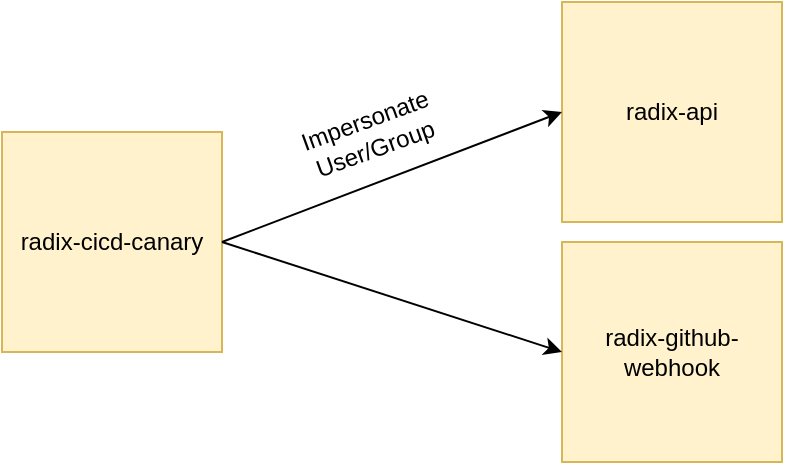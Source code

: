 <mxfile version="10.6.0" type="device"><diagram id="mH4uMJoc4J3bO-G062cF" name="Page-1"><mxGraphModel dx="2918" dy="1107" grid="1" gridSize="10" guides="1" tooltips="1" connect="1" arrows="1" fold="1" page="1" pageScale="1" pageWidth="850" pageHeight="1100" math="0" shadow="0"><root><mxCell id="0"/><mxCell id="1" parent="0"/><mxCell id="y_nDEGp4ZaIP9R1a8Xon-1" value="radix-cicd-canary" style="whiteSpace=wrap;html=1;aspect=fixed;fillColor=#fff2cc;strokeColor=#d6b656;" vertex="1" parent="1"><mxGeometry x="180" y="125" width="110" height="110" as="geometry"/></mxCell><mxCell id="y_nDEGp4ZaIP9R1a8Xon-3" value="radix-api" style="whiteSpace=wrap;html=1;aspect=fixed;fillColor=#fff2cc;strokeColor=#d6b656;" vertex="1" parent="1"><mxGeometry x="460" y="60" width="110" height="110" as="geometry"/></mxCell><mxCell id="y_nDEGp4ZaIP9R1a8Xon-4" value="radix-github-webhook" style="whiteSpace=wrap;html=1;aspect=fixed;fillColor=#fff2cc;strokeColor=#d6b656;" vertex="1" parent="1"><mxGeometry x="460" y="180" width="110" height="110" as="geometry"/></mxCell><mxCell id="y_nDEGp4ZaIP9R1a8Xon-5" value="" style="endArrow=classic;html=1;exitX=1;exitY=0.5;exitDx=0;exitDy=0;entryX=0;entryY=0.5;entryDx=0;entryDy=0;" edge="1" parent="1" source="y_nDEGp4ZaIP9R1a8Xon-1" target="y_nDEGp4ZaIP9R1a8Xon-3"><mxGeometry width="50" height="50" relative="1" as="geometry"><mxPoint x="300" y="195" as="sourcePoint"/><mxPoint x="350" y="145" as="targetPoint"/></mxGeometry></mxCell><mxCell id="y_nDEGp4ZaIP9R1a8Xon-6" value="" style="endArrow=classic;html=1;exitX=1;exitY=0.5;exitDx=0;exitDy=0;entryX=0;entryY=0.5;entryDx=0;entryDy=0;" edge="1" parent="1" source="y_nDEGp4ZaIP9R1a8Xon-1" target="y_nDEGp4ZaIP9R1a8Xon-4"><mxGeometry width="50" height="50" relative="1" as="geometry"><mxPoint x="300" y="190" as="sourcePoint"/><mxPoint x="390" y="125" as="targetPoint"/></mxGeometry></mxCell><mxCell id="y_nDEGp4ZaIP9R1a8Xon-7" value="Impersonate User/Group" style="text;html=1;strokeColor=none;fillColor=none;align=center;verticalAlign=middle;whiteSpace=wrap;rounded=0;rotation=-20;" vertex="1" parent="1"><mxGeometry x="344" y="116" width="40" height="20" as="geometry"/></mxCell></root></mxGraphModel></diagram></mxfile>